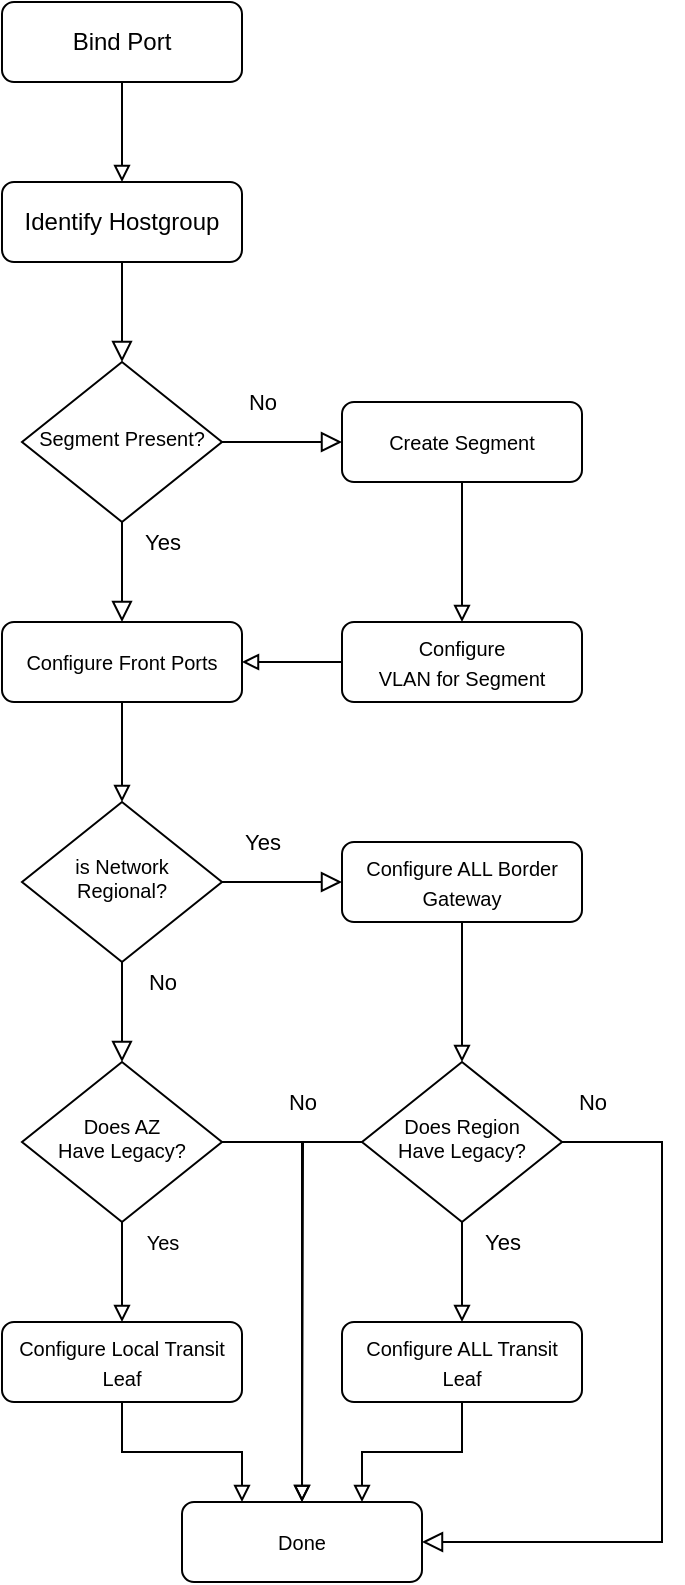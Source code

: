 <mxfile version="16.5.1" type="device"><diagram id="C5RBs43oDa-KdzZeNtuy" name="Page-1"><mxGraphModel dx="1492" dy="2233" grid="1" gridSize="10" guides="1" tooltips="1" connect="1" arrows="1" fold="1" page="1" pageScale="1" pageWidth="827" pageHeight="1169" math="0" shadow="0"><root><mxCell id="WIyWlLk6GJQsqaUBKTNV-0"/><mxCell id="WIyWlLk6GJQsqaUBKTNV-1" parent="WIyWlLk6GJQsqaUBKTNV-0"/><mxCell id="WIyWlLk6GJQsqaUBKTNV-2" value="" style="rounded=0;html=1;jettySize=auto;orthogonalLoop=1;fontSize=11;endArrow=block;endFill=0;endSize=8;strokeWidth=1;shadow=0;labelBackgroundColor=none;edgeStyle=orthogonalEdgeStyle;" parent="WIyWlLk6GJQsqaUBKTNV-1" source="WIyWlLk6GJQsqaUBKTNV-3" target="WIyWlLk6GJQsqaUBKTNV-6" edge="1"><mxGeometry relative="1" as="geometry"/></mxCell><mxCell id="WIyWlLk6GJQsqaUBKTNV-3" value="Identify Hostgroup" style="rounded=1;whiteSpace=wrap;html=1;fontSize=12;glass=0;strokeWidth=1;shadow=0;" parent="WIyWlLk6GJQsqaUBKTNV-1" vertex="1"><mxGeometry x="160" y="80" width="120" height="40" as="geometry"/></mxCell><mxCell id="WIyWlLk6GJQsqaUBKTNV-4" value="Yes" style="rounded=0;html=1;jettySize=auto;orthogonalLoop=1;fontSize=11;endArrow=block;endFill=0;endSize=8;strokeWidth=1;shadow=0;labelBackgroundColor=none;edgeStyle=orthogonalEdgeStyle;entryX=0.5;entryY=0;entryDx=0;entryDy=0;" parent="WIyWlLk6GJQsqaUBKTNV-1" source="WIyWlLk6GJQsqaUBKTNV-6" target="WIyWlLk6GJQsqaUBKTNV-12" edge="1"><mxGeometry x="-0.6" y="20" relative="1" as="geometry"><mxPoint as="offset"/><mxPoint x="220" y="290" as="targetPoint"/></mxGeometry></mxCell><mxCell id="WIyWlLk6GJQsqaUBKTNV-5" value="No" style="edgeStyle=orthogonalEdgeStyle;rounded=0;html=1;jettySize=auto;orthogonalLoop=1;fontSize=11;endArrow=block;endFill=0;endSize=8;strokeWidth=1;shadow=0;labelBackgroundColor=none;" parent="WIyWlLk6GJQsqaUBKTNV-1" source="WIyWlLk6GJQsqaUBKTNV-6" target="WIyWlLk6GJQsqaUBKTNV-7" edge="1"><mxGeometry x="-0.333" y="20" relative="1" as="geometry"><mxPoint as="offset"/></mxGeometry></mxCell><mxCell id="WIyWlLk6GJQsqaUBKTNV-6" value="Segment Present?" style="rhombus;whiteSpace=wrap;html=1;shadow=0;fontFamily=Helvetica;fontSize=10;align=center;strokeWidth=1;spacing=6;spacingTop=-4;" parent="WIyWlLk6GJQsqaUBKTNV-1" vertex="1"><mxGeometry x="170" y="170" width="100" height="80" as="geometry"/></mxCell><mxCell id="zebcWghgKrKemABaGZZO-0" style="edgeStyle=orthogonalEdgeStyle;rounded=0;orthogonalLoop=1;jettySize=auto;html=1;fontSize=10;entryX=0.5;entryY=0;entryDx=0;entryDy=0;endArrow=block;endFill=0;" parent="WIyWlLk6GJQsqaUBKTNV-1" source="WIyWlLk6GJQsqaUBKTNV-7" target="zebcWghgKrKemABaGZZO-2" edge="1"><mxGeometry relative="1" as="geometry"><mxPoint x="510" y="250" as="targetPoint"/><Array as="points"/></mxGeometry></mxCell><mxCell id="WIyWlLk6GJQsqaUBKTNV-7" value="&lt;font style=&quot;font-size: 10px&quot;&gt;Create Segment&lt;/font&gt;" style="rounded=1;whiteSpace=wrap;html=1;fontSize=12;glass=0;strokeWidth=1;shadow=0;" parent="WIyWlLk6GJQsqaUBKTNV-1" vertex="1"><mxGeometry x="330" y="190" width="120" height="40" as="geometry"/></mxCell><mxCell id="zebcWghgKrKemABaGZZO-10" style="edgeStyle=orthogonalEdgeStyle;rounded=0;orthogonalLoop=1;jettySize=auto;html=1;fontSize=10;endArrow=block;endFill=0;" parent="WIyWlLk6GJQsqaUBKTNV-1" source="WIyWlLk6GJQsqaUBKTNV-12" target="zebcWghgKrKemABaGZZO-4" edge="1"><mxGeometry relative="1" as="geometry"/></mxCell><mxCell id="WIyWlLk6GJQsqaUBKTNV-12" value="Configure Front Ports" style="rounded=1;whiteSpace=wrap;html=1;fontSize=10;glass=0;strokeWidth=1;shadow=0;" parent="WIyWlLk6GJQsqaUBKTNV-1" vertex="1"><mxGeometry x="160" y="300" width="120" height="40" as="geometry"/></mxCell><mxCell id="zebcWghgKrKemABaGZZO-3" style="edgeStyle=orthogonalEdgeStyle;rounded=0;orthogonalLoop=1;jettySize=auto;html=1;entryX=1;entryY=0.5;entryDx=0;entryDy=0;fontSize=10;endArrow=block;endFill=0;" parent="WIyWlLk6GJQsqaUBKTNV-1" source="zebcWghgKrKemABaGZZO-2" target="WIyWlLk6GJQsqaUBKTNV-12" edge="1"><mxGeometry relative="1" as="geometry"/></mxCell><mxCell id="zebcWghgKrKemABaGZZO-2" value="&lt;font style=&quot;font-size: 10px&quot;&gt;Configure&lt;br&gt;VLAN for Segment&lt;br&gt;&lt;/font&gt;" style="rounded=1;whiteSpace=wrap;html=1;fontSize=12;glass=0;strokeWidth=1;shadow=0;" parent="WIyWlLk6GJQsqaUBKTNV-1" vertex="1"><mxGeometry x="330" y="300" width="120" height="40" as="geometry"/></mxCell><mxCell id="zebcWghgKrKemABaGZZO-4" value="is Network&lt;br&gt;Regional?" style="rhombus;whiteSpace=wrap;html=1;shadow=0;fontFamily=Helvetica;fontSize=10;align=center;strokeWidth=1;spacing=6;spacingTop=-4;" parent="WIyWlLk6GJQsqaUBKTNV-1" vertex="1"><mxGeometry x="170" y="390" width="100" height="80" as="geometry"/></mxCell><mxCell id="zebcWghgKrKemABaGZZO-5" value="Does Region&lt;br&gt;Have Legacy?" style="rhombus;whiteSpace=wrap;html=1;shadow=0;fontFamily=Helvetica;fontSize=10;align=center;strokeWidth=1;spacing=6;spacingTop=-4;" parent="WIyWlLk6GJQsqaUBKTNV-1" vertex="1"><mxGeometry x="340" y="520" width="100" height="80" as="geometry"/></mxCell><mxCell id="zebcWghgKrKemABaGZZO-11" style="edgeStyle=orthogonalEdgeStyle;rounded=0;orthogonalLoop=1;jettySize=auto;html=1;fontSize=10;endArrow=block;endFill=0;entryX=0.5;entryY=0;entryDx=0;entryDy=0;" parent="WIyWlLk6GJQsqaUBKTNV-1" source="zebcWghgKrKemABaGZZO-6" target="zebcWghgKrKemABaGZZO-5" edge="1"><mxGeometry relative="1" as="geometry"><mxPoint x="500" y="490" as="targetPoint"/></mxGeometry></mxCell><mxCell id="zebcWghgKrKemABaGZZO-6" value="&lt;font style=&quot;font-size: 10px&quot;&gt;Configure ALL Border Gateway&lt;/font&gt;" style="rounded=1;whiteSpace=wrap;html=1;fontSize=12;glass=0;strokeWidth=1;shadow=0;" parent="WIyWlLk6GJQsqaUBKTNV-1" vertex="1"><mxGeometry x="330" y="410" width="120" height="40" as="geometry"/></mxCell><mxCell id="zebcWghgKrKemABaGZZO-7" value="Yes" style="rounded=0;html=1;jettySize=auto;orthogonalLoop=1;fontSize=11;endArrow=block;endFill=0;endSize=8;strokeWidth=1;shadow=0;labelBackgroundColor=none;edgeStyle=orthogonalEdgeStyle;entryX=0;entryY=0.5;entryDx=0;entryDy=0;exitX=1;exitY=0.5;exitDx=0;exitDy=0;" parent="WIyWlLk6GJQsqaUBKTNV-1" source="zebcWghgKrKemABaGZZO-4" target="zebcWghgKrKemABaGZZO-6" edge="1"><mxGeometry x="-0.333" y="20" relative="1" as="geometry"><mxPoint as="offset"/><mxPoint x="230" y="260" as="sourcePoint"/><mxPoint x="230" y="310" as="targetPoint"/></mxGeometry></mxCell><mxCell id="zebcWghgKrKemABaGZZO-9" value="No" style="edgeStyle=orthogonalEdgeStyle;rounded=0;html=1;jettySize=auto;orthogonalLoop=1;fontSize=11;endArrow=block;endFill=0;endSize=8;strokeWidth=1;shadow=0;labelBackgroundColor=none;exitX=0.5;exitY=1;exitDx=0;exitDy=0;entryX=0.5;entryY=0;entryDx=0;entryDy=0;" parent="WIyWlLk6GJQsqaUBKTNV-1" source="zebcWghgKrKemABaGZZO-4" target="VbxCobL0FIfgw2Dbzj1N-0" edge="1"><mxGeometry x="-0.6" y="20" relative="1" as="geometry"><mxPoint as="offset"/><mxPoint x="280" y="220" as="sourcePoint"/><mxPoint x="340" y="220" as="targetPoint"/></mxGeometry></mxCell><mxCell id="zebcWghgKrKemABaGZZO-12" value="&lt;span style=&quot;font-size: 10px&quot;&gt;Done&lt;/span&gt;" style="rounded=1;whiteSpace=wrap;html=1;fontSize=12;glass=0;strokeWidth=1;shadow=0;" parent="WIyWlLk6GJQsqaUBKTNV-1" vertex="1"><mxGeometry x="250" y="740" width="120" height="40" as="geometry"/></mxCell><mxCell id="zebcWghgKrKemABaGZZO-13" value="No" style="rounded=0;html=1;jettySize=auto;orthogonalLoop=1;fontSize=11;endArrow=block;endFill=0;endSize=8;strokeWidth=1;shadow=0;labelBackgroundColor=none;edgeStyle=orthogonalEdgeStyle;exitX=1;exitY=0.5;exitDx=0;exitDy=0;entryX=1;entryY=0.5;entryDx=0;entryDy=0;" parent="WIyWlLk6GJQsqaUBKTNV-1" source="zebcWghgKrKemABaGZZO-5" target="zebcWghgKrKemABaGZZO-12" edge="1"><mxGeometry x="-0.92" y="20" relative="1" as="geometry"><mxPoint as="offset"/><mxPoint x="480" y="640" as="sourcePoint"/><mxPoint x="370" y="890" as="targetPoint"/><Array as="points"><mxPoint x="490" y="560"/><mxPoint x="490" y="760"/></Array></mxGeometry></mxCell><mxCell id="zebcWghgKrKemABaGZZO-18" style="edgeStyle=orthogonalEdgeStyle;rounded=0;orthogonalLoop=1;jettySize=auto;html=1;fontSize=10;endArrow=block;endFill=0;exitX=0.5;exitY=1;exitDx=0;exitDy=0;" parent="WIyWlLk6GJQsqaUBKTNV-1" source="zebcWghgKrKemABaGZZO-5" target="zebcWghgKrKemABaGZZO-17" edge="1"><mxGeometry relative="1" as="geometry"><mxPoint x="390" y="730" as="sourcePoint"/></mxGeometry></mxCell><mxCell id="VbxCobL0FIfgw2Dbzj1N-3" value="Yes" style="edgeLabel;html=1;align=center;verticalAlign=middle;resizable=0;points=[];fontSize=10;" vertex="1" connectable="0" parent="zebcWghgKrKemABaGZZO-18"><mxGeometry y="-1" relative="1" as="geometry"><mxPoint x="-149" y="-15" as="offset"/></mxGeometry></mxCell><mxCell id="VbxCobL0FIfgw2Dbzj1N-9" value="Yes" style="edgeLabel;html=1;align=center;verticalAlign=middle;resizable=0;points=[];" vertex="1" connectable="0" parent="zebcWghgKrKemABaGZZO-18"><mxGeometry x="-0.32" y="-1" relative="1" as="geometry"><mxPoint x="21" y="-7" as="offset"/></mxGeometry></mxCell><mxCell id="zebcWghgKrKemABaGZZO-22" style="edgeStyle=orthogonalEdgeStyle;rounded=0;orthogonalLoop=1;jettySize=auto;html=1;fontSize=10;endArrow=block;endFill=0;entryX=0.5;entryY=0;entryDx=0;entryDy=0;exitX=0;exitY=0.5;exitDx=0;exitDy=0;" parent="WIyWlLk6GJQsqaUBKTNV-1" source="zebcWghgKrKemABaGZZO-5" target="zebcWghgKrKemABaGZZO-12" edge="1"><mxGeometry relative="1" as="geometry"><mxPoint x="340" y="690" as="sourcePoint"/><mxPoint x="500" y="690" as="targetPoint"/><Array as="points"><mxPoint x="310" y="560"/></Array></mxGeometry></mxCell><mxCell id="VbxCobL0FIfgw2Dbzj1N-6" value="No" style="edgeLabel;html=1;align=center;verticalAlign=middle;resizable=0;points=[];" vertex="1" connectable="0" parent="zebcWghgKrKemABaGZZO-22"><mxGeometry x="-0.79" relative="1" as="geometry"><mxPoint x="-8" y="-20" as="offset"/></mxGeometry></mxCell><mxCell id="VbxCobL0FIfgw2Dbzj1N-8" style="edgeStyle=orthogonalEdgeStyle;rounded=0;orthogonalLoop=1;jettySize=auto;html=1;entryX=0.75;entryY=0;entryDx=0;entryDy=0;endArrow=block;endFill=0;" edge="1" parent="WIyWlLk6GJQsqaUBKTNV-1" source="zebcWghgKrKemABaGZZO-17" target="zebcWghgKrKemABaGZZO-12"><mxGeometry relative="1" as="geometry"/></mxCell><mxCell id="zebcWghgKrKemABaGZZO-17" value="&lt;span style=&quot;font-size: 10px&quot;&gt;Configure ALL Transit Leaf&lt;/span&gt;" style="rounded=1;whiteSpace=wrap;html=1;fontSize=12;glass=0;strokeWidth=1;shadow=0;" parent="WIyWlLk6GJQsqaUBKTNV-1" vertex="1"><mxGeometry x="330" y="650" width="120" height="40" as="geometry"/></mxCell><mxCell id="zebcWghgKrKemABaGZZO-29" style="edgeStyle=orthogonalEdgeStyle;rounded=0;orthogonalLoop=1;jettySize=auto;html=1;entryX=0.5;entryY=0;entryDx=0;entryDy=0;fontSize=10;endArrow=block;endFill=0;" parent="WIyWlLk6GJQsqaUBKTNV-1" source="zebcWghgKrKemABaGZZO-28" target="WIyWlLk6GJQsqaUBKTNV-3" edge="1"><mxGeometry relative="1" as="geometry"/></mxCell><mxCell id="zebcWghgKrKemABaGZZO-28" value="Bind Port" style="rounded=1;whiteSpace=wrap;html=1;fontSize=12;glass=0;strokeWidth=1;shadow=0;" parent="WIyWlLk6GJQsqaUBKTNV-1" vertex="1"><mxGeometry x="160" y="-10" width="120" height="40" as="geometry"/></mxCell><mxCell id="VbxCobL0FIfgw2Dbzj1N-2" style="edgeStyle=orthogonalEdgeStyle;rounded=0;orthogonalLoop=1;jettySize=auto;html=1;entryX=0.5;entryY=0;entryDx=0;entryDy=0;endArrow=block;endFill=0;" edge="1" parent="WIyWlLk6GJQsqaUBKTNV-1" source="VbxCobL0FIfgw2Dbzj1N-0" target="VbxCobL0FIfgw2Dbzj1N-1"><mxGeometry relative="1" as="geometry"/></mxCell><mxCell id="VbxCobL0FIfgw2Dbzj1N-4" style="edgeStyle=orthogonalEdgeStyle;rounded=0;orthogonalLoop=1;jettySize=auto;html=1;endArrow=block;endFill=0;" edge="1" parent="WIyWlLk6GJQsqaUBKTNV-1" source="VbxCobL0FIfgw2Dbzj1N-0"><mxGeometry relative="1" as="geometry"><mxPoint x="310" y="740" as="targetPoint"/></mxGeometry></mxCell><mxCell id="VbxCobL0FIfgw2Dbzj1N-0" value="Does AZ&lt;br&gt;Have Legacy?" style="rhombus;whiteSpace=wrap;html=1;shadow=0;fontFamily=Helvetica;fontSize=10;align=center;strokeWidth=1;spacing=6;spacingTop=-4;" vertex="1" parent="WIyWlLk6GJQsqaUBKTNV-1"><mxGeometry x="170" y="520" width="100" height="80" as="geometry"/></mxCell><mxCell id="VbxCobL0FIfgw2Dbzj1N-7" style="edgeStyle=orthogonalEdgeStyle;rounded=0;orthogonalLoop=1;jettySize=auto;html=1;entryX=0.25;entryY=0;entryDx=0;entryDy=0;endArrow=block;endFill=0;" edge="1" parent="WIyWlLk6GJQsqaUBKTNV-1" source="VbxCobL0FIfgw2Dbzj1N-1" target="zebcWghgKrKemABaGZZO-12"><mxGeometry relative="1" as="geometry"/></mxCell><mxCell id="VbxCobL0FIfgw2Dbzj1N-1" value="&lt;span style=&quot;font-size: 10px&quot;&gt;Configure Local Transit Leaf&lt;/span&gt;" style="rounded=1;whiteSpace=wrap;html=1;fontSize=12;glass=0;strokeWidth=1;shadow=0;" vertex="1" parent="WIyWlLk6GJQsqaUBKTNV-1"><mxGeometry x="160" y="650" width="120" height="40" as="geometry"/></mxCell></root></mxGraphModel></diagram></mxfile>